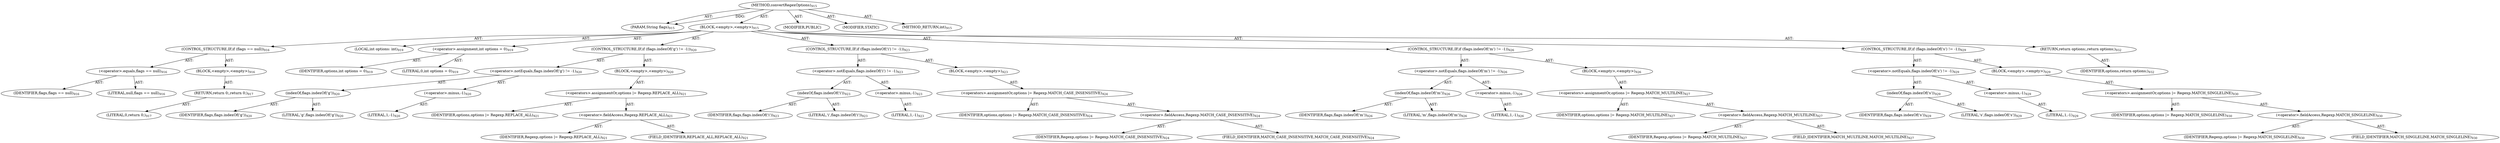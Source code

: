 digraph "convertRegexOptions" {  
"111669149759" [label = <(METHOD,convertRegexOptions)<SUB>915</SUB>> ]
"115964117100" [label = <(PARAM,String flags)<SUB>915</SUB>> ]
"25769803912" [label = <(BLOCK,&lt;empty&gt;,&lt;empty&gt;)<SUB>915</SUB>> ]
"47244640325" [label = <(CONTROL_STRUCTURE,IF,if (flags == null))<SUB>916</SUB>> ]
"30064771550" [label = <(&lt;operator&gt;.equals,flags == null)<SUB>916</SUB>> ]
"68719477111" [label = <(IDENTIFIER,flags,flags == null)<SUB>916</SUB>> ]
"90194313308" [label = <(LITERAL,null,flags == null)<SUB>916</SUB>> ]
"25769803913" [label = <(BLOCK,&lt;empty&gt;,&lt;empty&gt;)<SUB>916</SUB>> ]
"146028888098" [label = <(RETURN,return 0;,return 0;)<SUB>917</SUB>> ]
"90194313309" [label = <(LITERAL,0,return 0;)<SUB>917</SUB>> ]
"94489280543" [label = <(LOCAL,int options: int)<SUB>919</SUB>> ]
"30064771551" [label = <(&lt;operator&gt;.assignment,int options = 0)<SUB>919</SUB>> ]
"68719477112" [label = <(IDENTIFIER,options,int options = 0)<SUB>919</SUB>> ]
"90194313310" [label = <(LITERAL,0,int options = 0)<SUB>919</SUB>> ]
"47244640326" [label = <(CONTROL_STRUCTURE,IF,if (flags.indexOf('g') != -1))<SUB>920</SUB>> ]
"30064771552" [label = <(&lt;operator&gt;.notEquals,flags.indexOf('g') != -1)<SUB>920</SUB>> ]
"30064771553" [label = <(indexOf,flags.indexOf('g'))<SUB>920</SUB>> ]
"68719477113" [label = <(IDENTIFIER,flags,flags.indexOf('g'))<SUB>920</SUB>> ]
"90194313311" [label = <(LITERAL,'g',flags.indexOf('g'))<SUB>920</SUB>> ]
"30064771554" [label = <(&lt;operator&gt;.minus,-1)<SUB>920</SUB>> ]
"90194313312" [label = <(LITERAL,1,-1)<SUB>920</SUB>> ]
"25769803914" [label = <(BLOCK,&lt;empty&gt;,&lt;empty&gt;)<SUB>920</SUB>> ]
"30064771555" [label = <(&lt;operators&gt;.assignmentOr,options |= Regexp.REPLACE_ALL)<SUB>921</SUB>> ]
"68719477114" [label = <(IDENTIFIER,options,options |= Regexp.REPLACE_ALL)<SUB>921</SUB>> ]
"30064771556" [label = <(&lt;operator&gt;.fieldAccess,Regexp.REPLACE_ALL)<SUB>921</SUB>> ]
"68719477115" [label = <(IDENTIFIER,Regexp,options |= Regexp.REPLACE_ALL)<SUB>921</SUB>> ]
"55834575006" [label = <(FIELD_IDENTIFIER,REPLACE_ALL,REPLACE_ALL)<SUB>921</SUB>> ]
"47244640327" [label = <(CONTROL_STRUCTURE,IF,if (flags.indexOf('i') != -1))<SUB>923</SUB>> ]
"30064771557" [label = <(&lt;operator&gt;.notEquals,flags.indexOf('i') != -1)<SUB>923</SUB>> ]
"30064771558" [label = <(indexOf,flags.indexOf('i'))<SUB>923</SUB>> ]
"68719477116" [label = <(IDENTIFIER,flags,flags.indexOf('i'))<SUB>923</SUB>> ]
"90194313313" [label = <(LITERAL,'i',flags.indexOf('i'))<SUB>923</SUB>> ]
"30064771559" [label = <(&lt;operator&gt;.minus,-1)<SUB>923</SUB>> ]
"90194313314" [label = <(LITERAL,1,-1)<SUB>923</SUB>> ]
"25769803915" [label = <(BLOCK,&lt;empty&gt;,&lt;empty&gt;)<SUB>923</SUB>> ]
"30064771560" [label = <(&lt;operators&gt;.assignmentOr,options |= Regexp.MATCH_CASE_INSENSITIVE)<SUB>924</SUB>> ]
"68719477117" [label = <(IDENTIFIER,options,options |= Regexp.MATCH_CASE_INSENSITIVE)<SUB>924</SUB>> ]
"30064771561" [label = <(&lt;operator&gt;.fieldAccess,Regexp.MATCH_CASE_INSENSITIVE)<SUB>924</SUB>> ]
"68719477118" [label = <(IDENTIFIER,Regexp,options |= Regexp.MATCH_CASE_INSENSITIVE)<SUB>924</SUB>> ]
"55834575007" [label = <(FIELD_IDENTIFIER,MATCH_CASE_INSENSITIVE,MATCH_CASE_INSENSITIVE)<SUB>924</SUB>> ]
"47244640328" [label = <(CONTROL_STRUCTURE,IF,if (flags.indexOf('m') != -1))<SUB>926</SUB>> ]
"30064771562" [label = <(&lt;operator&gt;.notEquals,flags.indexOf('m') != -1)<SUB>926</SUB>> ]
"30064771563" [label = <(indexOf,flags.indexOf('m'))<SUB>926</SUB>> ]
"68719477119" [label = <(IDENTIFIER,flags,flags.indexOf('m'))<SUB>926</SUB>> ]
"90194313315" [label = <(LITERAL,'m',flags.indexOf('m'))<SUB>926</SUB>> ]
"30064771564" [label = <(&lt;operator&gt;.minus,-1)<SUB>926</SUB>> ]
"90194313316" [label = <(LITERAL,1,-1)<SUB>926</SUB>> ]
"25769803916" [label = <(BLOCK,&lt;empty&gt;,&lt;empty&gt;)<SUB>926</SUB>> ]
"30064771565" [label = <(&lt;operators&gt;.assignmentOr,options |= Regexp.MATCH_MULTILINE)<SUB>927</SUB>> ]
"68719477120" [label = <(IDENTIFIER,options,options |= Regexp.MATCH_MULTILINE)<SUB>927</SUB>> ]
"30064771566" [label = <(&lt;operator&gt;.fieldAccess,Regexp.MATCH_MULTILINE)<SUB>927</SUB>> ]
"68719477121" [label = <(IDENTIFIER,Regexp,options |= Regexp.MATCH_MULTILINE)<SUB>927</SUB>> ]
"55834575008" [label = <(FIELD_IDENTIFIER,MATCH_MULTILINE,MATCH_MULTILINE)<SUB>927</SUB>> ]
"47244640329" [label = <(CONTROL_STRUCTURE,IF,if (flags.indexOf('s') != -1))<SUB>929</SUB>> ]
"30064771567" [label = <(&lt;operator&gt;.notEquals,flags.indexOf('s') != -1)<SUB>929</SUB>> ]
"30064771568" [label = <(indexOf,flags.indexOf('s'))<SUB>929</SUB>> ]
"68719477122" [label = <(IDENTIFIER,flags,flags.indexOf('s'))<SUB>929</SUB>> ]
"90194313317" [label = <(LITERAL,'s',flags.indexOf('s'))<SUB>929</SUB>> ]
"30064771569" [label = <(&lt;operator&gt;.minus,-1)<SUB>929</SUB>> ]
"90194313318" [label = <(LITERAL,1,-1)<SUB>929</SUB>> ]
"25769803917" [label = <(BLOCK,&lt;empty&gt;,&lt;empty&gt;)<SUB>929</SUB>> ]
"30064771570" [label = <(&lt;operators&gt;.assignmentOr,options |= Regexp.MATCH_SINGLELINE)<SUB>930</SUB>> ]
"68719477123" [label = <(IDENTIFIER,options,options |= Regexp.MATCH_SINGLELINE)<SUB>930</SUB>> ]
"30064771571" [label = <(&lt;operator&gt;.fieldAccess,Regexp.MATCH_SINGLELINE)<SUB>930</SUB>> ]
"68719477124" [label = <(IDENTIFIER,Regexp,options |= Regexp.MATCH_SINGLELINE)<SUB>930</SUB>> ]
"55834575009" [label = <(FIELD_IDENTIFIER,MATCH_SINGLELINE,MATCH_SINGLELINE)<SUB>930</SUB>> ]
"146028888099" [label = <(RETURN,return options;,return options;)<SUB>932</SUB>> ]
"68719477125" [label = <(IDENTIFIER,options,return options;)<SUB>932</SUB>> ]
"133143986348" [label = <(MODIFIER,PUBLIC)> ]
"133143986349" [label = <(MODIFIER,STATIC)> ]
"128849018943" [label = <(METHOD_RETURN,int)<SUB>915</SUB>> ]
  "111669149759" -> "115964117100"  [ label = "AST: "] 
  "111669149759" -> "25769803912"  [ label = "AST: "] 
  "111669149759" -> "133143986348"  [ label = "AST: "] 
  "111669149759" -> "133143986349"  [ label = "AST: "] 
  "111669149759" -> "128849018943"  [ label = "AST: "] 
  "25769803912" -> "47244640325"  [ label = "AST: "] 
  "25769803912" -> "94489280543"  [ label = "AST: "] 
  "25769803912" -> "30064771551"  [ label = "AST: "] 
  "25769803912" -> "47244640326"  [ label = "AST: "] 
  "25769803912" -> "47244640327"  [ label = "AST: "] 
  "25769803912" -> "47244640328"  [ label = "AST: "] 
  "25769803912" -> "47244640329"  [ label = "AST: "] 
  "25769803912" -> "146028888099"  [ label = "AST: "] 
  "47244640325" -> "30064771550"  [ label = "AST: "] 
  "47244640325" -> "25769803913"  [ label = "AST: "] 
  "30064771550" -> "68719477111"  [ label = "AST: "] 
  "30064771550" -> "90194313308"  [ label = "AST: "] 
  "25769803913" -> "146028888098"  [ label = "AST: "] 
  "146028888098" -> "90194313309"  [ label = "AST: "] 
  "30064771551" -> "68719477112"  [ label = "AST: "] 
  "30064771551" -> "90194313310"  [ label = "AST: "] 
  "47244640326" -> "30064771552"  [ label = "AST: "] 
  "47244640326" -> "25769803914"  [ label = "AST: "] 
  "30064771552" -> "30064771553"  [ label = "AST: "] 
  "30064771552" -> "30064771554"  [ label = "AST: "] 
  "30064771553" -> "68719477113"  [ label = "AST: "] 
  "30064771553" -> "90194313311"  [ label = "AST: "] 
  "30064771554" -> "90194313312"  [ label = "AST: "] 
  "25769803914" -> "30064771555"  [ label = "AST: "] 
  "30064771555" -> "68719477114"  [ label = "AST: "] 
  "30064771555" -> "30064771556"  [ label = "AST: "] 
  "30064771556" -> "68719477115"  [ label = "AST: "] 
  "30064771556" -> "55834575006"  [ label = "AST: "] 
  "47244640327" -> "30064771557"  [ label = "AST: "] 
  "47244640327" -> "25769803915"  [ label = "AST: "] 
  "30064771557" -> "30064771558"  [ label = "AST: "] 
  "30064771557" -> "30064771559"  [ label = "AST: "] 
  "30064771558" -> "68719477116"  [ label = "AST: "] 
  "30064771558" -> "90194313313"  [ label = "AST: "] 
  "30064771559" -> "90194313314"  [ label = "AST: "] 
  "25769803915" -> "30064771560"  [ label = "AST: "] 
  "30064771560" -> "68719477117"  [ label = "AST: "] 
  "30064771560" -> "30064771561"  [ label = "AST: "] 
  "30064771561" -> "68719477118"  [ label = "AST: "] 
  "30064771561" -> "55834575007"  [ label = "AST: "] 
  "47244640328" -> "30064771562"  [ label = "AST: "] 
  "47244640328" -> "25769803916"  [ label = "AST: "] 
  "30064771562" -> "30064771563"  [ label = "AST: "] 
  "30064771562" -> "30064771564"  [ label = "AST: "] 
  "30064771563" -> "68719477119"  [ label = "AST: "] 
  "30064771563" -> "90194313315"  [ label = "AST: "] 
  "30064771564" -> "90194313316"  [ label = "AST: "] 
  "25769803916" -> "30064771565"  [ label = "AST: "] 
  "30064771565" -> "68719477120"  [ label = "AST: "] 
  "30064771565" -> "30064771566"  [ label = "AST: "] 
  "30064771566" -> "68719477121"  [ label = "AST: "] 
  "30064771566" -> "55834575008"  [ label = "AST: "] 
  "47244640329" -> "30064771567"  [ label = "AST: "] 
  "47244640329" -> "25769803917"  [ label = "AST: "] 
  "30064771567" -> "30064771568"  [ label = "AST: "] 
  "30064771567" -> "30064771569"  [ label = "AST: "] 
  "30064771568" -> "68719477122"  [ label = "AST: "] 
  "30064771568" -> "90194313317"  [ label = "AST: "] 
  "30064771569" -> "90194313318"  [ label = "AST: "] 
  "25769803917" -> "30064771570"  [ label = "AST: "] 
  "30064771570" -> "68719477123"  [ label = "AST: "] 
  "30064771570" -> "30064771571"  [ label = "AST: "] 
  "30064771571" -> "68719477124"  [ label = "AST: "] 
  "30064771571" -> "55834575009"  [ label = "AST: "] 
  "146028888099" -> "68719477125"  [ label = "AST: "] 
  "111669149759" -> "115964117100"  [ label = "DDG: "] 
}
